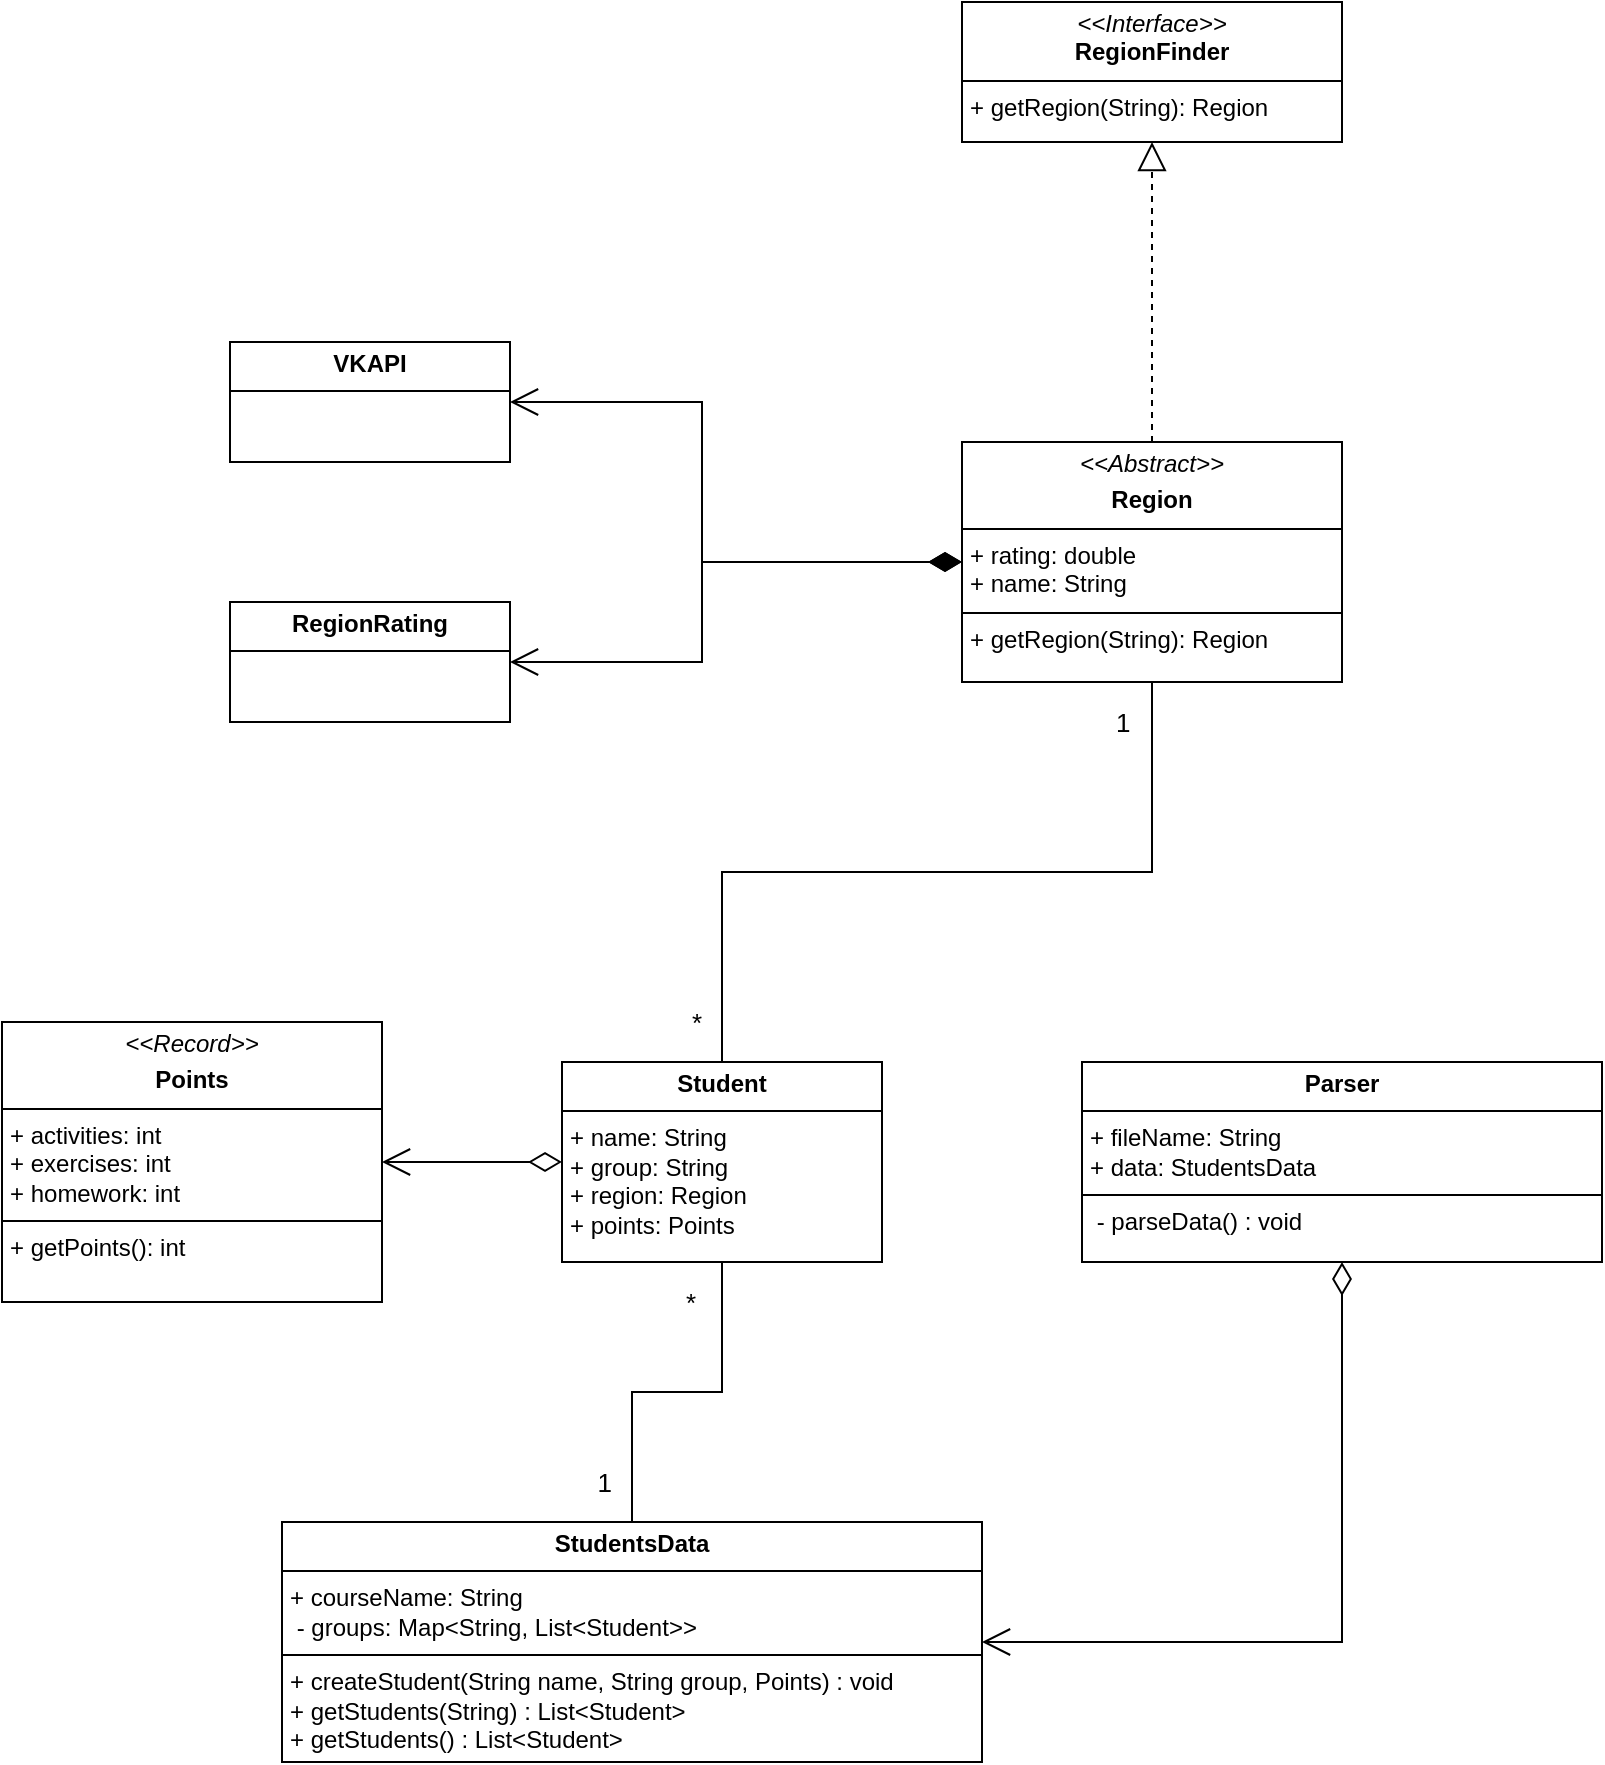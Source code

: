 <mxfile version="24.7.17">
  <diagram name="Страница — 1" id="6PzXAYfe2yCIHAC-ixpl">
    <mxGraphModel dx="1878" dy="1005" grid="1" gridSize="10" guides="1" tooltips="1" connect="1" arrows="1" fold="1" page="1" pageScale="1" pageWidth="827" pageHeight="1169" math="0" shadow="0">
      <root>
        <mxCell id="0" />
        <mxCell id="1" parent="0" />
        <mxCell id="BeiqIC9qmoE7VSo6OluR-5" value="&lt;p style=&quot;margin:0px;margin-top:4px;text-align:center;&quot;&gt;&lt;b&gt;Student&lt;/b&gt;&lt;/p&gt;&lt;hr size=&quot;1&quot; style=&quot;border-style:solid;&quot;&gt;&lt;p style=&quot;margin:0px;margin-left:4px;&quot;&gt;+ name: String&lt;/p&gt;&lt;p style=&quot;margin:0px;margin-left:4px;&quot;&gt;+ group: String&lt;br&gt;+ region: Region&lt;/p&gt;&lt;p style=&quot;margin:0px;margin-left:4px;&quot;&gt;+ points: Points&lt;/p&gt;" style="verticalAlign=top;align=left;overflow=fill;html=1;whiteSpace=wrap;" vertex="1" parent="1">
          <mxGeometry x="300" y="570" width="160" height="100" as="geometry" />
        </mxCell>
        <mxCell id="BeiqIC9qmoE7VSo6OluR-9" value="&lt;p style=&quot;margin:0px;margin-top:4px;text-align:center;&quot;&gt;&lt;b&gt;StudentsData&lt;/b&gt;&lt;/p&gt;&lt;hr size=&quot;1&quot; style=&quot;border-style:solid;&quot;&gt;&lt;p style=&quot;margin:0px;margin-left:4px;&quot;&gt;+ courseName: String&lt;br&gt;&amp;nbsp;- groups: Map&amp;lt;String, List&amp;lt;Student&amp;gt;&amp;gt;&lt;/p&gt;&lt;hr size=&quot;1&quot; style=&quot;border-style:solid;&quot;&gt;&lt;p style=&quot;margin:0px;margin-left:4px;&quot;&gt;+ createStudent(String name, String group, Points) : void&lt;/p&gt;&lt;p style=&quot;margin:0px;margin-left:4px;&quot;&gt;+ getStudents(String) : List&amp;lt;Student&amp;gt;&lt;br&gt;+ getStudents() : List&amp;lt;Student&amp;gt;&amp;nbsp;&lt;/p&gt;" style="verticalAlign=top;align=left;overflow=fill;html=1;whiteSpace=wrap;" vertex="1" parent="1">
          <mxGeometry x="160" y="800" width="350" height="120" as="geometry" />
        </mxCell>
        <mxCell id="BeiqIC9qmoE7VSo6OluR-10" value="&lt;p style=&quot;margin:0px;margin-top:4px;text-align:center;&quot;&gt;&lt;i&gt;&amp;lt;&amp;lt;Interface&amp;gt;&amp;gt;&lt;/i&gt;&lt;br&gt;&lt;b&gt;RegionFinder&lt;/b&gt;&lt;/p&gt;&lt;hr size=&quot;1&quot; style=&quot;border-style:solid;&quot;&gt;&lt;p style=&quot;margin:0px;margin-left:4px;&quot;&gt;&lt;span style=&quot;background-color: initial;&quot;&gt;+ getRegion(String): Region&lt;/span&gt;&lt;/p&gt;" style="verticalAlign=top;align=left;overflow=fill;html=1;whiteSpace=wrap;" vertex="1" parent="1">
          <mxGeometry x="500" y="40" width="190" height="70" as="geometry" />
        </mxCell>
        <mxCell id="BeiqIC9qmoE7VSo6OluR-11" value="&lt;p style=&quot;margin:0px;margin-top:4px;text-align:center;&quot;&gt;&lt;i&gt;&amp;lt;&amp;lt;Abstract&amp;gt;&amp;gt;&lt;/i&gt;&lt;b&gt;&lt;/b&gt;&lt;/p&gt;&lt;p style=&quot;margin:0px;margin-top:4px;text-align:center;&quot;&gt;&lt;b&gt;Region&lt;/b&gt;&lt;/p&gt;&lt;hr size=&quot;1&quot; style=&quot;border-style:solid;&quot;&gt;&lt;p style=&quot;margin:0px;margin-left:4px;&quot;&gt;+ rating: double&lt;br&gt;+ name: String&lt;/p&gt;&lt;hr size=&quot;1&quot; style=&quot;border-style:solid;&quot;&gt;&lt;p style=&quot;margin:0px;margin-left:4px;&quot;&gt;+ getRegion(String): Region&lt;/p&gt;" style="verticalAlign=top;align=left;overflow=fill;html=1;whiteSpace=wrap;" vertex="1" parent="1">
          <mxGeometry x="500" y="260" width="190" height="120" as="geometry" />
        </mxCell>
        <mxCell id="BeiqIC9qmoE7VSo6OluR-12" value="" style="endArrow=block;dashed=1;endFill=0;endSize=12;html=1;rounded=0;exitX=0.5;exitY=0;exitDx=0;exitDy=0;entryX=0.5;entryY=1;entryDx=0;entryDy=0;" edge="1" parent="1" source="BeiqIC9qmoE7VSo6OluR-11" target="BeiqIC9qmoE7VSo6OluR-10">
          <mxGeometry width="160" relative="1" as="geometry">
            <mxPoint x="510" y="190" as="sourcePoint" />
            <mxPoint x="670" y="190" as="targetPoint" />
          </mxGeometry>
        </mxCell>
        <mxCell id="BeiqIC9qmoE7VSo6OluR-14" value="&lt;p style=&quot;margin:0px;margin-top:4px;text-align:center;&quot;&gt;&lt;b&gt;VKAPI&lt;/b&gt;&lt;/p&gt;&lt;hr size=&quot;1&quot; style=&quot;border-style:solid;&quot;&gt;&lt;div style=&quot;height:2px;&quot;&gt;&lt;/div&gt;" style="verticalAlign=top;align=left;overflow=fill;html=1;whiteSpace=wrap;" vertex="1" parent="1">
          <mxGeometry x="134" y="210" width="140" height="60" as="geometry" />
        </mxCell>
        <mxCell id="BeiqIC9qmoE7VSo6OluR-16" value="" style="endArrow=open;html=1;endSize=12;startArrow=diamondThin;startSize=14;startFill=1;edgeStyle=orthogonalEdgeStyle;align=left;verticalAlign=bottom;rounded=0;exitX=0;exitY=0.5;exitDx=0;exitDy=0;entryX=1;entryY=0.5;entryDx=0;entryDy=0;" edge="1" parent="1" source="BeiqIC9qmoE7VSo6OluR-11" target="BeiqIC9qmoE7VSo6OluR-14">
          <mxGeometry x="-1" y="3" relative="1" as="geometry">
            <mxPoint x="466.0" y="350" as="sourcePoint" />
            <mxPoint x="250" y="270.0" as="targetPoint" />
            <Array as="points">
              <mxPoint x="370" y="320" />
              <mxPoint x="370" y="240" />
            </Array>
          </mxGeometry>
        </mxCell>
        <mxCell id="BeiqIC9qmoE7VSo6OluR-17" value="&lt;p style=&quot;margin:0px;margin-top:4px;text-align:center;&quot;&gt;&lt;b&gt;RegionRating&lt;/b&gt;&lt;/p&gt;&lt;hr size=&quot;1&quot; style=&quot;border-style:solid;&quot;&gt;&lt;div style=&quot;height:2px;&quot;&gt;&lt;/div&gt;" style="verticalAlign=top;align=left;overflow=fill;html=1;whiteSpace=wrap;" vertex="1" parent="1">
          <mxGeometry x="134" y="340" width="140" height="60" as="geometry" />
        </mxCell>
        <mxCell id="BeiqIC9qmoE7VSo6OluR-20" value="" style="endArrow=open;html=1;endSize=12;startArrow=diamondThin;startSize=14;startFill=1;edgeStyle=orthogonalEdgeStyle;align=left;verticalAlign=bottom;rounded=0;exitX=0;exitY=0.5;exitDx=0;exitDy=0;entryX=1;entryY=0.5;entryDx=0;entryDy=0;" edge="1" parent="1" source="BeiqIC9qmoE7VSo6OluR-11" target="BeiqIC9qmoE7VSo6OluR-17">
          <mxGeometry x="-1" y="3" relative="1" as="geometry">
            <mxPoint x="476.0" y="320" as="sourcePoint" />
            <mxPoint x="320" y="350" as="targetPoint" />
            <Array as="points">
              <mxPoint x="370" y="320" />
              <mxPoint x="370" y="370" />
            </Array>
          </mxGeometry>
        </mxCell>
        <mxCell id="BeiqIC9qmoE7VSo6OluR-21" value="&lt;p style=&quot;margin:0px;margin-top:4px;text-align:center;&quot;&gt;&lt;i&gt;&amp;lt;&amp;lt;Record&amp;gt;&amp;gt;&lt;/i&gt;&lt;b&gt;&lt;/b&gt;&lt;/p&gt;&lt;p style=&quot;margin:0px;margin-top:4px;text-align:center;&quot;&gt;&lt;b&gt;Points&lt;/b&gt;&lt;/p&gt;&lt;hr size=&quot;1&quot; style=&quot;border-style:solid;&quot;&gt;&lt;p style=&quot;margin:0px;margin-left:4px;&quot;&gt;+ activities: int&lt;br&gt;+ exercises: int&lt;/p&gt;&lt;p style=&quot;margin:0px;margin-left:4px;&quot;&gt;+ homework: int&lt;/p&gt;&lt;hr size=&quot;1&quot; style=&quot;border-style:solid;&quot;&gt;&lt;p style=&quot;margin:0px;margin-left:4px;&quot;&gt;+ getPoints(): int&lt;/p&gt;" style="verticalAlign=top;align=left;overflow=fill;html=1;whiteSpace=wrap;" vertex="1" parent="1">
          <mxGeometry x="20" y="550" width="190" height="140" as="geometry" />
        </mxCell>
        <mxCell id="BeiqIC9qmoE7VSo6OluR-23" value="&lt;p style=&quot;margin:0px;margin-top:4px;text-align:center;&quot;&gt;&lt;b&gt;Parser&lt;/b&gt;&lt;/p&gt;&lt;hr size=&quot;1&quot; style=&quot;border-style:solid;&quot;&gt;&lt;p style=&quot;margin:0px;margin-left:4px;&quot;&gt;+ fileName: String&lt;br&gt;+ data: StudentsData&lt;/p&gt;&lt;hr size=&quot;1&quot; style=&quot;border-style:solid;&quot;&gt;&lt;p style=&quot;margin:0px;margin-left:4px;&quot;&gt;&amp;nbsp;- parseData() : void&lt;/p&gt;" style="verticalAlign=top;align=left;overflow=fill;html=1;whiteSpace=wrap;" vertex="1" parent="1">
          <mxGeometry x="560" y="570" width="260" height="100" as="geometry" />
        </mxCell>
        <mxCell id="BeiqIC9qmoE7VSo6OluR-24" value="" style="endArrow=none;html=1;edgeStyle=orthogonalEdgeStyle;rounded=0;entryX=0.5;entryY=0;entryDx=0;entryDy=0;exitX=0.5;exitY=1;exitDx=0;exitDy=0;" edge="1" parent="1" source="BeiqIC9qmoE7VSo6OluR-5" target="BeiqIC9qmoE7VSo6OluR-9">
          <mxGeometry relative="1" as="geometry">
            <mxPoint x="280" y="730" as="sourcePoint" />
            <mxPoint x="440" y="730" as="targetPoint" />
          </mxGeometry>
        </mxCell>
        <mxCell id="BeiqIC9qmoE7VSo6OluR-25" value="&lt;font style=&quot;font-size: 13px;&quot;&gt;*&lt;/font&gt;" style="edgeLabel;resizable=0;html=1;align=left;verticalAlign=bottom;" connectable="0" vertex="1" parent="BeiqIC9qmoE7VSo6OluR-24">
          <mxGeometry x="-1" relative="1" as="geometry">
            <mxPoint x="-20" y="30" as="offset" />
          </mxGeometry>
        </mxCell>
        <mxCell id="BeiqIC9qmoE7VSo6OluR-26" value="&lt;font style=&quot;font-size: 13px;&quot;&gt;1&lt;/font&gt;" style="edgeLabel;resizable=0;html=1;align=right;verticalAlign=bottom;" connectable="0" vertex="1" parent="BeiqIC9qmoE7VSo6OluR-24">
          <mxGeometry x="1" relative="1" as="geometry">
            <mxPoint x="-10" y="-10" as="offset" />
          </mxGeometry>
        </mxCell>
        <mxCell id="BeiqIC9qmoE7VSo6OluR-27" value="" style="endArrow=open;html=1;endSize=12;startArrow=diamondThin;startSize=14;startFill=0;edgeStyle=orthogonalEdgeStyle;align=left;verticalAlign=bottom;rounded=0;exitX=0.5;exitY=1;exitDx=0;exitDy=0;entryX=1;entryY=0.5;entryDx=0;entryDy=0;" edge="1" parent="1" source="BeiqIC9qmoE7VSo6OluR-23" target="BeiqIC9qmoE7VSo6OluR-9">
          <mxGeometry x="-1" y="3" relative="1" as="geometry">
            <mxPoint x="600" y="830" as="sourcePoint" />
            <mxPoint x="760" y="830" as="targetPoint" />
          </mxGeometry>
        </mxCell>
        <mxCell id="BeiqIC9qmoE7VSo6OluR-28" value="" style="endArrow=open;html=1;endSize=12;startArrow=diamondThin;startSize=14;startFill=0;edgeStyle=orthogonalEdgeStyle;align=left;verticalAlign=bottom;rounded=0;exitX=0;exitY=0.5;exitDx=0;exitDy=0;entryX=1;entryY=0.5;entryDx=0;entryDy=0;" edge="1" parent="1" source="BeiqIC9qmoE7VSo6OluR-5" target="BeiqIC9qmoE7VSo6OluR-21">
          <mxGeometry x="-1" y="3" relative="1" as="geometry">
            <mxPoint x="280" y="730" as="sourcePoint" />
            <mxPoint x="260" y="600" as="targetPoint" />
          </mxGeometry>
        </mxCell>
        <mxCell id="BeiqIC9qmoE7VSo6OluR-29" value="" style="endArrow=none;html=1;edgeStyle=orthogonalEdgeStyle;rounded=0;entryX=0.5;entryY=0;entryDx=0;entryDy=0;exitX=0.5;exitY=1;exitDx=0;exitDy=0;" edge="1" parent="1" source="BeiqIC9qmoE7VSo6OluR-11" target="BeiqIC9qmoE7VSo6OluR-5">
          <mxGeometry relative="1" as="geometry">
            <mxPoint x="420" y="400" as="sourcePoint" />
            <mxPoint x="420" y="530" as="targetPoint" />
          </mxGeometry>
        </mxCell>
        <mxCell id="BeiqIC9qmoE7VSo6OluR-30" value="&lt;font style=&quot;font-size: 13px;&quot;&gt;1&lt;/font&gt;" style="edgeLabel;resizable=0;html=1;align=left;verticalAlign=bottom;" connectable="0" vertex="1" parent="BeiqIC9qmoE7VSo6OluR-29">
          <mxGeometry x="-1" relative="1" as="geometry">
            <mxPoint x="-20" y="30" as="offset" />
          </mxGeometry>
        </mxCell>
        <mxCell id="BeiqIC9qmoE7VSo6OluR-31" value="&lt;font style=&quot;font-size: 13px;&quot;&gt;*&lt;/font&gt;" style="edgeLabel;resizable=0;html=1;align=right;verticalAlign=bottom;" connectable="0" vertex="1" parent="BeiqIC9qmoE7VSo6OluR-29">
          <mxGeometry x="1" relative="1" as="geometry">
            <mxPoint x="-10" y="-10" as="offset" />
          </mxGeometry>
        </mxCell>
      </root>
    </mxGraphModel>
  </diagram>
</mxfile>
